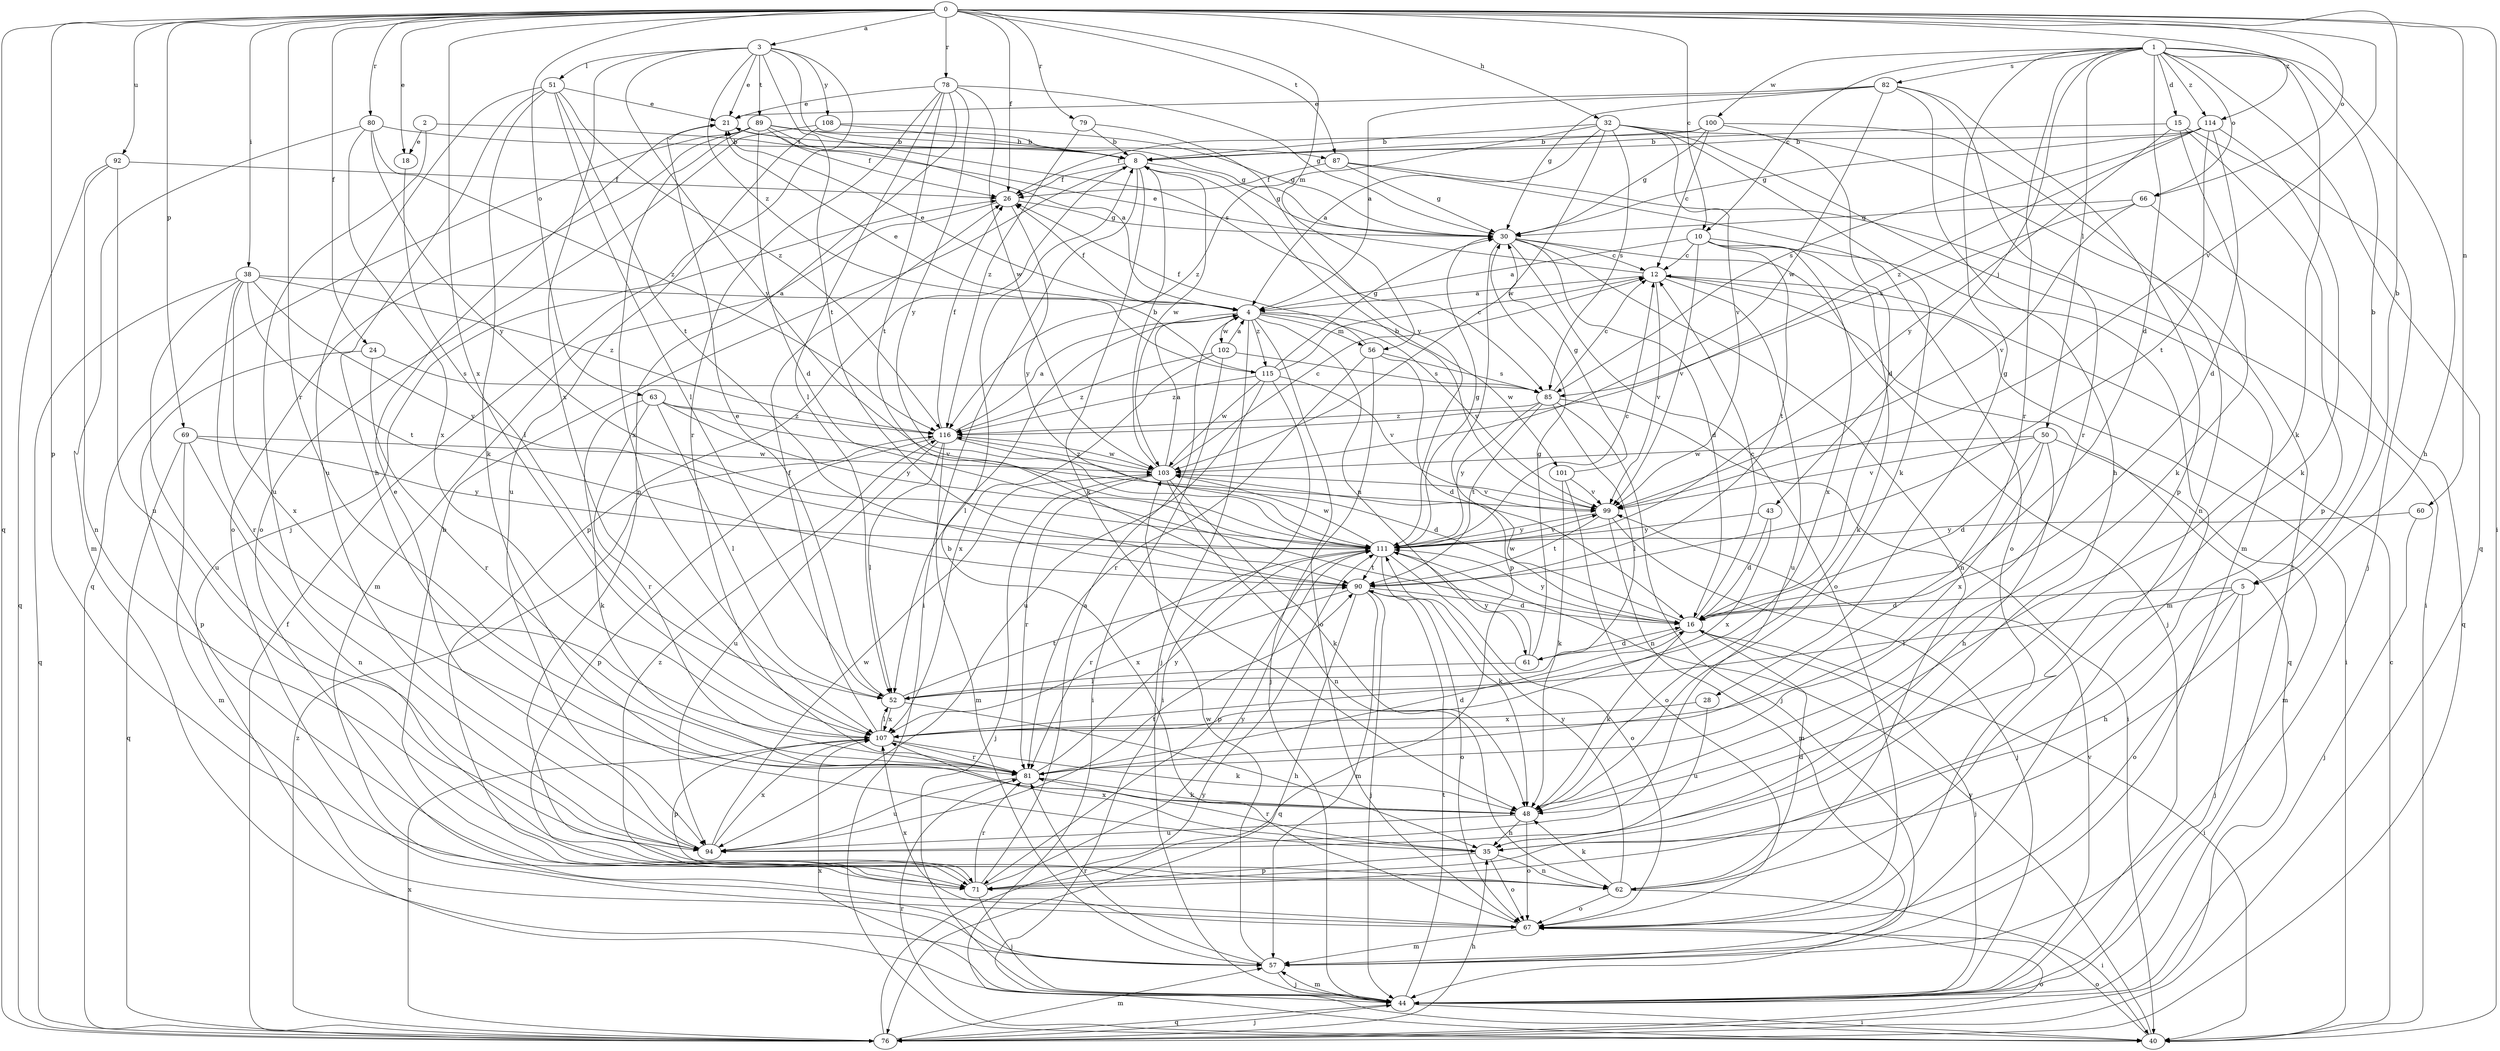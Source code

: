 strict digraph  {
0;
1;
2;
3;
4;
5;
8;
10;
12;
15;
16;
18;
21;
24;
26;
28;
30;
32;
35;
38;
40;
43;
44;
48;
50;
51;
52;
56;
57;
60;
61;
62;
63;
66;
67;
69;
71;
76;
78;
79;
80;
81;
82;
85;
87;
89;
90;
92;
94;
99;
100;
101;
102;
103;
107;
108;
111;
114;
115;
116;
0 -> 3  [label=a];
0 -> 5  [label=b];
0 -> 10  [label=c];
0 -> 18  [label=e];
0 -> 24  [label=f];
0 -> 26  [label=f];
0 -> 32  [label=h];
0 -> 38  [label=i];
0 -> 40  [label=i];
0 -> 56  [label=m];
0 -> 60  [label=n];
0 -> 63  [label=o];
0 -> 66  [label=o];
0 -> 69  [label=p];
0 -> 71  [label=p];
0 -> 76  [label=q];
0 -> 78  [label=r];
0 -> 79  [label=r];
0 -> 80  [label=r];
0 -> 81  [label=r];
0 -> 87  [label=t];
0 -> 92  [label=u];
0 -> 99  [label=v];
0 -> 107  [label=x];
0 -> 114  [label=z];
1 -> 5  [label=b];
1 -> 10  [label=c];
1 -> 15  [label=d];
1 -> 16  [label=d];
1 -> 28  [label=g];
1 -> 35  [label=h];
1 -> 43  [label=j];
1 -> 48  [label=k];
1 -> 50  [label=l];
1 -> 66  [label=o];
1 -> 76  [label=q];
1 -> 81  [label=r];
1 -> 82  [label=s];
1 -> 100  [label=w];
1 -> 114  [label=z];
2 -> 18  [label=e];
2 -> 87  [label=t];
2 -> 94  [label=u];
3 -> 21  [label=e];
3 -> 44  [label=j];
3 -> 51  [label=l];
3 -> 85  [label=s];
3 -> 89  [label=t];
3 -> 90  [label=t];
3 -> 107  [label=x];
3 -> 108  [label=y];
3 -> 111  [label=y];
3 -> 115  [label=z];
4 -> 21  [label=e];
4 -> 26  [label=f];
4 -> 44  [label=j];
4 -> 52  [label=l];
4 -> 56  [label=m];
4 -> 61  [label=n];
4 -> 67  [label=o];
4 -> 99  [label=v];
4 -> 101  [label=w];
4 -> 102  [label=w];
4 -> 115  [label=z];
5 -> 16  [label=d];
5 -> 35  [label=h];
5 -> 44  [label=j];
5 -> 52  [label=l];
5 -> 67  [label=o];
8 -> 26  [label=f];
8 -> 30  [label=g];
8 -> 40  [label=i];
8 -> 48  [label=k];
8 -> 71  [label=p];
8 -> 103  [label=w];
10 -> 4  [label=a];
10 -> 12  [label=c];
10 -> 48  [label=k];
10 -> 57  [label=m];
10 -> 90  [label=t];
10 -> 99  [label=v];
10 -> 107  [label=x];
12 -> 4  [label=a];
12 -> 21  [label=e];
12 -> 40  [label=i];
12 -> 76  [label=q];
12 -> 94  [label=u];
12 -> 99  [label=v];
15 -> 8  [label=b];
15 -> 44  [label=j];
15 -> 48  [label=k];
15 -> 71  [label=p];
15 -> 111  [label=y];
16 -> 12  [label=c];
16 -> 40  [label=i];
16 -> 44  [label=j];
16 -> 48  [label=k];
16 -> 61  [label=n];
16 -> 103  [label=w];
16 -> 111  [label=y];
18 -> 52  [label=l];
21 -> 8  [label=b];
24 -> 71  [label=p];
24 -> 81  [label=r];
24 -> 85  [label=s];
26 -> 30  [label=g];
26 -> 57  [label=m];
26 -> 111  [label=y];
28 -> 94  [label=u];
28 -> 107  [label=x];
30 -> 12  [label=c];
30 -> 16  [label=d];
30 -> 44  [label=j];
30 -> 62  [label=n];
30 -> 67  [label=o];
30 -> 71  [label=p];
32 -> 4  [label=a];
32 -> 8  [label=b];
32 -> 44  [label=j];
32 -> 48  [label=k];
32 -> 57  [label=m];
32 -> 85  [label=s];
32 -> 99  [label=v];
32 -> 103  [label=w];
32 -> 116  [label=z];
35 -> 62  [label=n];
35 -> 67  [label=o];
35 -> 71  [label=p];
35 -> 81  [label=r];
35 -> 107  [label=x];
38 -> 4  [label=a];
38 -> 76  [label=q];
38 -> 81  [label=r];
38 -> 90  [label=t];
38 -> 94  [label=u];
38 -> 107  [label=x];
38 -> 111  [label=y];
38 -> 116  [label=z];
40 -> 12  [label=c];
40 -> 67  [label=o];
40 -> 81  [label=r];
40 -> 111  [label=y];
43 -> 16  [label=d];
43 -> 107  [label=x];
43 -> 111  [label=y];
44 -> 40  [label=i];
44 -> 57  [label=m];
44 -> 76  [label=q];
44 -> 90  [label=t];
44 -> 99  [label=v];
44 -> 107  [label=x];
48 -> 35  [label=h];
48 -> 67  [label=o];
48 -> 94  [label=u];
50 -> 16  [label=d];
50 -> 35  [label=h];
50 -> 57  [label=m];
50 -> 99  [label=v];
50 -> 103  [label=w];
50 -> 107  [label=x];
51 -> 21  [label=e];
51 -> 35  [label=h];
51 -> 48  [label=k];
51 -> 52  [label=l];
51 -> 90  [label=t];
51 -> 94  [label=u];
51 -> 116  [label=z];
52 -> 21  [label=e];
52 -> 35  [label=h];
52 -> 90  [label=t];
52 -> 107  [label=x];
56 -> 16  [label=d];
56 -> 26  [label=f];
56 -> 44  [label=j];
56 -> 81  [label=r];
56 -> 85  [label=s];
57 -> 44  [label=j];
57 -> 81  [label=r];
57 -> 103  [label=w];
60 -> 44  [label=j];
60 -> 111  [label=y];
61 -> 16  [label=d];
61 -> 30  [label=g];
61 -> 52  [label=l];
61 -> 111  [label=y];
62 -> 16  [label=d];
62 -> 40  [label=i];
62 -> 48  [label=k];
62 -> 67  [label=o];
62 -> 111  [label=y];
63 -> 48  [label=k];
63 -> 52  [label=l];
63 -> 81  [label=r];
63 -> 99  [label=v];
63 -> 111  [label=y];
63 -> 116  [label=z];
66 -> 30  [label=g];
66 -> 76  [label=q];
66 -> 85  [label=s];
66 -> 99  [label=v];
67 -> 8  [label=b];
67 -> 57  [label=m];
67 -> 107  [label=x];
69 -> 57  [label=m];
69 -> 62  [label=n];
69 -> 76  [label=q];
69 -> 103  [label=w];
69 -> 111  [label=y];
71 -> 4  [label=a];
71 -> 8  [label=b];
71 -> 44  [label=j];
71 -> 81  [label=r];
71 -> 111  [label=y];
71 -> 116  [label=z];
76 -> 26  [label=f];
76 -> 35  [label=h];
76 -> 44  [label=j];
76 -> 57  [label=m];
76 -> 67  [label=o];
76 -> 107  [label=x];
76 -> 111  [label=y];
76 -> 116  [label=z];
78 -> 21  [label=e];
78 -> 30  [label=g];
78 -> 52  [label=l];
78 -> 62  [label=n];
78 -> 81  [label=r];
78 -> 90  [label=t];
78 -> 103  [label=w];
78 -> 111  [label=y];
79 -> 8  [label=b];
79 -> 111  [label=y];
79 -> 116  [label=z];
80 -> 8  [label=b];
80 -> 57  [label=m];
80 -> 107  [label=x];
80 -> 111  [label=y];
80 -> 116  [label=z];
81 -> 16  [label=d];
81 -> 48  [label=k];
81 -> 94  [label=u];
81 -> 111  [label=y];
82 -> 4  [label=a];
82 -> 21  [label=e];
82 -> 30  [label=g];
82 -> 35  [label=h];
82 -> 71  [label=p];
82 -> 81  [label=r];
82 -> 103  [label=w];
85 -> 12  [label=c];
85 -> 40  [label=i];
85 -> 44  [label=j];
85 -> 52  [label=l];
85 -> 90  [label=t];
85 -> 111  [label=y];
85 -> 116  [label=z];
87 -> 26  [label=f];
87 -> 30  [label=g];
87 -> 40  [label=i];
87 -> 67  [label=o];
89 -> 4  [label=a];
89 -> 8  [label=b];
89 -> 16  [label=d];
89 -> 26  [label=f];
89 -> 30  [label=g];
89 -> 67  [label=o];
89 -> 76  [label=q];
89 -> 107  [label=x];
90 -> 16  [label=d];
90 -> 44  [label=j];
90 -> 57  [label=m];
90 -> 67  [label=o];
90 -> 76  [label=q];
90 -> 107  [label=x];
92 -> 26  [label=f];
92 -> 62  [label=n];
92 -> 76  [label=q];
92 -> 94  [label=u];
94 -> 21  [label=e];
94 -> 90  [label=t];
94 -> 103  [label=w];
94 -> 107  [label=x];
99 -> 8  [label=b];
99 -> 44  [label=j];
99 -> 57  [label=m];
99 -> 90  [label=t];
99 -> 111  [label=y];
100 -> 8  [label=b];
100 -> 12  [label=c];
100 -> 16  [label=d];
100 -> 26  [label=f];
100 -> 30  [label=g];
100 -> 62  [label=n];
101 -> 30  [label=g];
101 -> 48  [label=k];
101 -> 67  [label=o];
101 -> 99  [label=v];
102 -> 4  [label=a];
102 -> 40  [label=i];
102 -> 85  [label=s];
102 -> 107  [label=x];
102 -> 116  [label=z];
103 -> 4  [label=a];
103 -> 8  [label=b];
103 -> 12  [label=c];
103 -> 44  [label=j];
103 -> 48  [label=k];
103 -> 62  [label=n];
103 -> 81  [label=r];
103 -> 99  [label=v];
103 -> 116  [label=z];
107 -> 26  [label=f];
107 -> 48  [label=k];
107 -> 52  [label=l];
107 -> 71  [label=p];
107 -> 81  [label=r];
108 -> 8  [label=b];
108 -> 30  [label=g];
108 -> 67  [label=o];
108 -> 94  [label=u];
111 -> 12  [label=c];
111 -> 30  [label=g];
111 -> 48  [label=k];
111 -> 67  [label=o];
111 -> 71  [label=p];
111 -> 81  [label=r];
111 -> 90  [label=t];
111 -> 99  [label=v];
111 -> 103  [label=w];
114 -> 8  [label=b];
114 -> 16  [label=d];
114 -> 30  [label=g];
114 -> 48  [label=k];
114 -> 85  [label=s];
114 -> 90  [label=t];
114 -> 116  [label=z];
115 -> 12  [label=c];
115 -> 21  [label=e];
115 -> 30  [label=g];
115 -> 40  [label=i];
115 -> 94  [label=u];
115 -> 99  [label=v];
115 -> 103  [label=w];
115 -> 116  [label=z];
116 -> 4  [label=a];
116 -> 16  [label=d];
116 -> 26  [label=f];
116 -> 52  [label=l];
116 -> 57  [label=m];
116 -> 71  [label=p];
116 -> 94  [label=u];
116 -> 103  [label=w];
}
